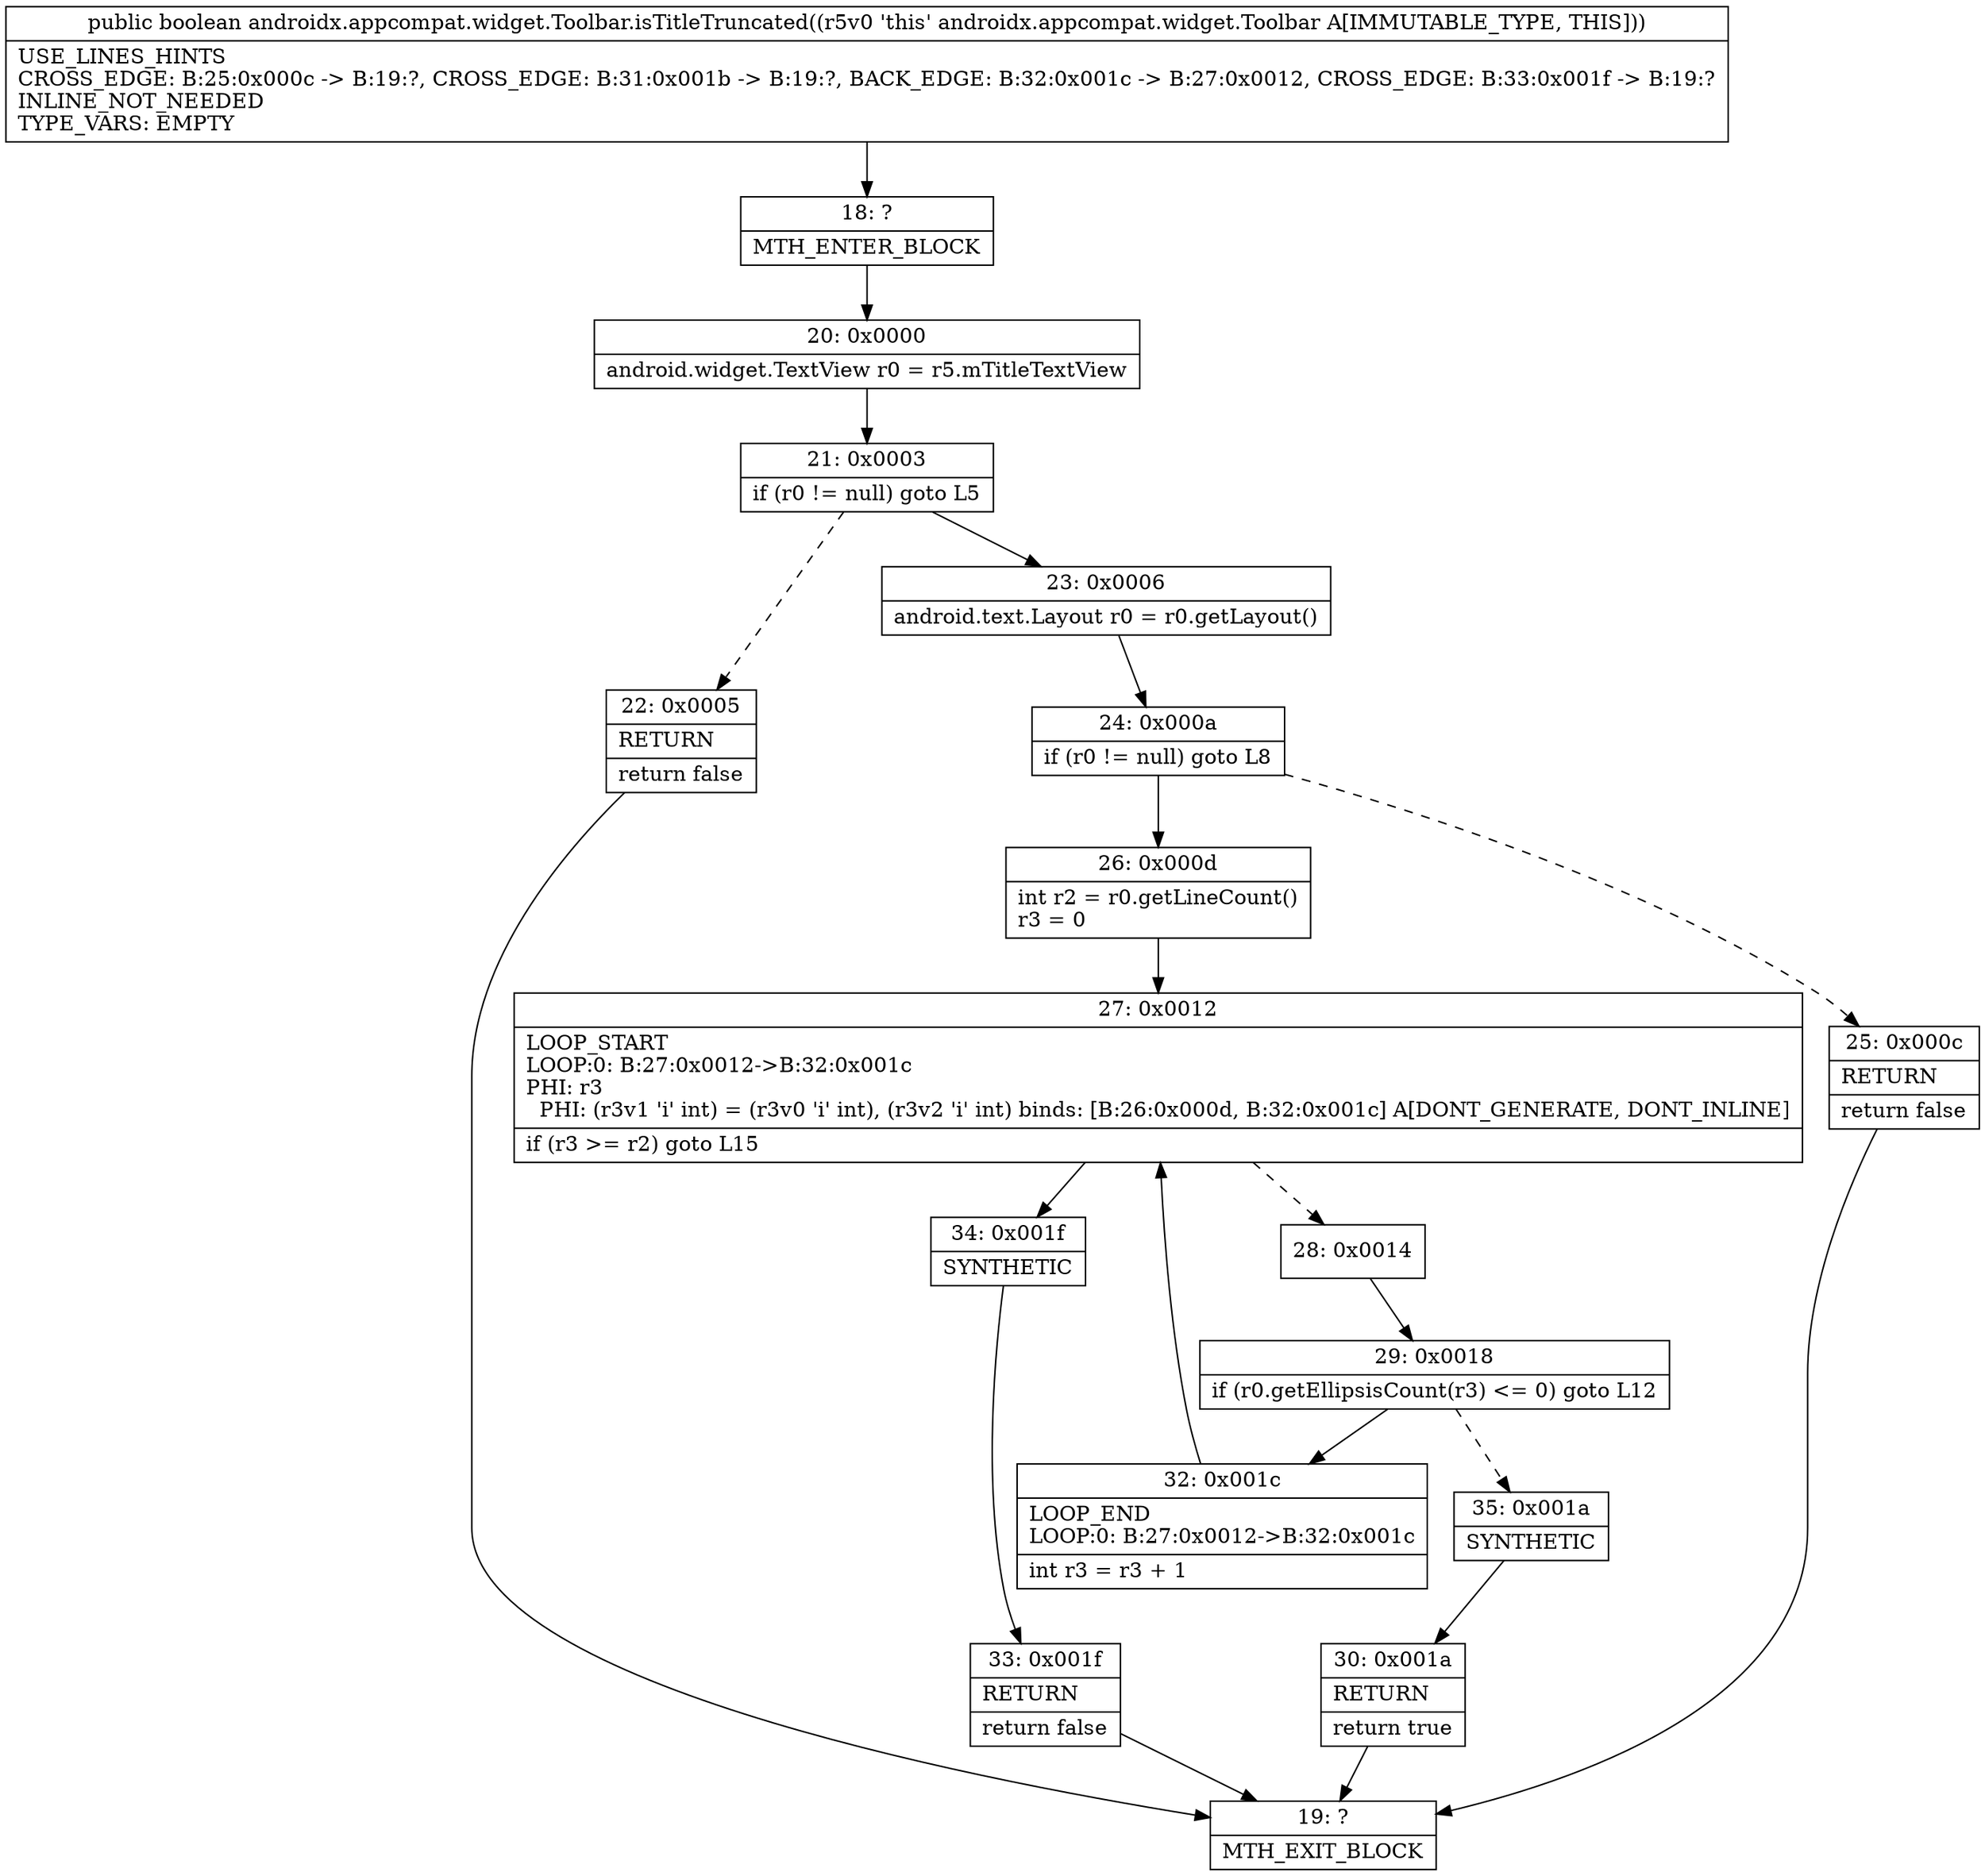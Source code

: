 digraph "CFG forandroidx.appcompat.widget.Toolbar.isTitleTruncated()Z" {
Node_18 [shape=record,label="{18\:\ ?|MTH_ENTER_BLOCK\l}"];
Node_20 [shape=record,label="{20\:\ 0x0000|android.widget.TextView r0 = r5.mTitleTextView\l}"];
Node_21 [shape=record,label="{21\:\ 0x0003|if (r0 != null) goto L5\l}"];
Node_22 [shape=record,label="{22\:\ 0x0005|RETURN\l|return false\l}"];
Node_19 [shape=record,label="{19\:\ ?|MTH_EXIT_BLOCK\l}"];
Node_23 [shape=record,label="{23\:\ 0x0006|android.text.Layout r0 = r0.getLayout()\l}"];
Node_24 [shape=record,label="{24\:\ 0x000a|if (r0 != null) goto L8\l}"];
Node_25 [shape=record,label="{25\:\ 0x000c|RETURN\l|return false\l}"];
Node_26 [shape=record,label="{26\:\ 0x000d|int r2 = r0.getLineCount()\lr3 = 0\l}"];
Node_27 [shape=record,label="{27\:\ 0x0012|LOOP_START\lLOOP:0: B:27:0x0012\-\>B:32:0x001c\lPHI: r3 \l  PHI: (r3v1 'i' int) = (r3v0 'i' int), (r3v2 'i' int) binds: [B:26:0x000d, B:32:0x001c] A[DONT_GENERATE, DONT_INLINE]\l|if (r3 \>= r2) goto L15\l}"];
Node_28 [shape=record,label="{28\:\ 0x0014}"];
Node_29 [shape=record,label="{29\:\ 0x0018|if (r0.getEllipsisCount(r3) \<= 0) goto L12\l}"];
Node_32 [shape=record,label="{32\:\ 0x001c|LOOP_END\lLOOP:0: B:27:0x0012\-\>B:32:0x001c\l|int r3 = r3 + 1\l}"];
Node_35 [shape=record,label="{35\:\ 0x001a|SYNTHETIC\l}"];
Node_30 [shape=record,label="{30\:\ 0x001a|RETURN\l|return true\l}"];
Node_34 [shape=record,label="{34\:\ 0x001f|SYNTHETIC\l}"];
Node_33 [shape=record,label="{33\:\ 0x001f|RETURN\l|return false\l}"];
MethodNode[shape=record,label="{public boolean androidx.appcompat.widget.Toolbar.isTitleTruncated((r5v0 'this' androidx.appcompat.widget.Toolbar A[IMMUTABLE_TYPE, THIS]))  | USE_LINES_HINTS\lCROSS_EDGE: B:25:0x000c \-\> B:19:?, CROSS_EDGE: B:31:0x001b \-\> B:19:?, BACK_EDGE: B:32:0x001c \-\> B:27:0x0012, CROSS_EDGE: B:33:0x001f \-\> B:19:?\lINLINE_NOT_NEEDED\lTYPE_VARS: EMPTY\l}"];
MethodNode -> Node_18;Node_18 -> Node_20;
Node_20 -> Node_21;
Node_21 -> Node_22[style=dashed];
Node_21 -> Node_23;
Node_22 -> Node_19;
Node_23 -> Node_24;
Node_24 -> Node_25[style=dashed];
Node_24 -> Node_26;
Node_25 -> Node_19;
Node_26 -> Node_27;
Node_27 -> Node_28[style=dashed];
Node_27 -> Node_34;
Node_28 -> Node_29;
Node_29 -> Node_32;
Node_29 -> Node_35[style=dashed];
Node_32 -> Node_27;
Node_35 -> Node_30;
Node_30 -> Node_19;
Node_34 -> Node_33;
Node_33 -> Node_19;
}

